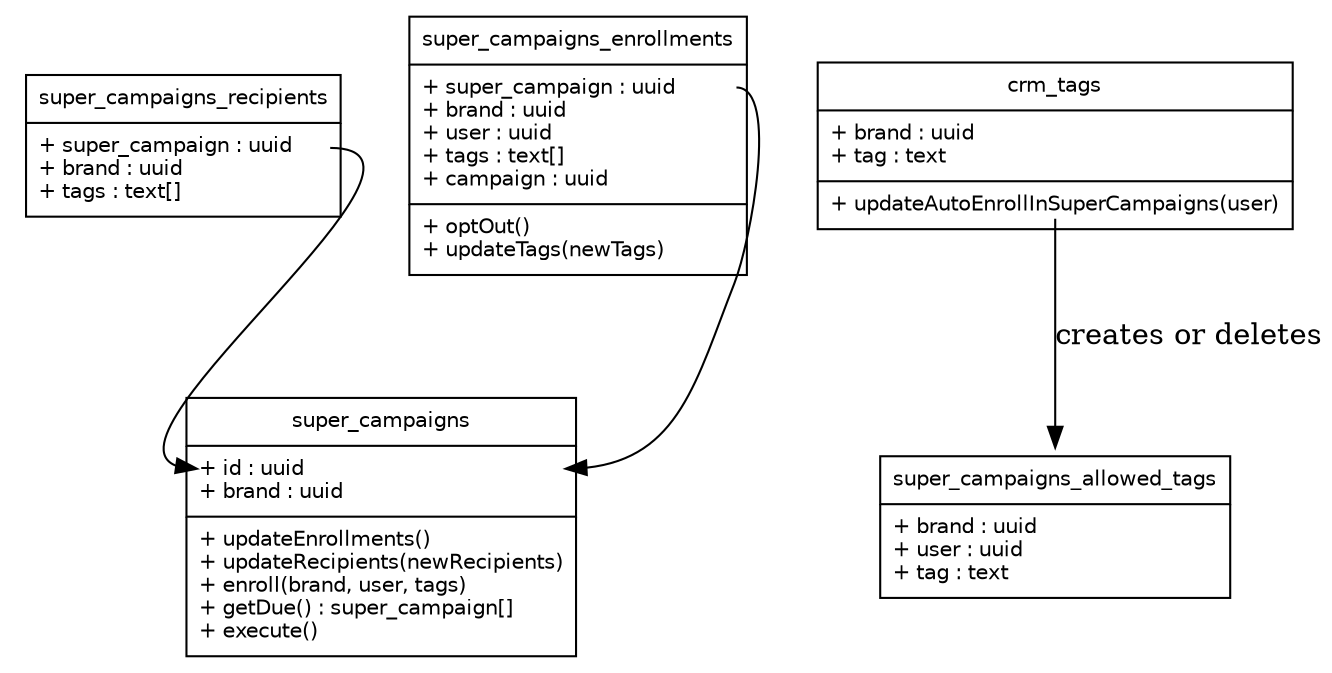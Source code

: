 digraph G {
    fontname = "Bitstream Vera Sans"

    node [
        fontname = "Bitstream Vera Sans"
        fontsize = 10
        shape = "none"
    ]
    
    super_campaigns [
        label = <
            <table border="0" cellspacing="0" cellpadding="5">
                <tr><td border="1">super_campaigns</td></tr>
                <tr>
                    <td align="left" border="1" sides="LRB" balign="LEFT">
                        <table border="0" cellspacing="0" cellpadding="0" align="left">
                            <tr><td port="id" align="left">+ id : uuid</td></tr>
                            <tr><td align="left">+ brand : uuid</td></tr>
                        </table>
                    </td>
                </tr>
                <tr>
                    <td align="left" border="1" sides="LRB" balign="LEFT">
                        <table border="0" cellspacing="0" cellpadding="0" align="left">
                            <tr><td align="left">+ updateEnrollments()</td></tr>
                            <tr><td align="left">+ updateRecipients(newRecipients)</td></tr>
                            <tr><td align="left">+ enroll(brand, user, tags)</td></tr>
                            <tr><td align="left">+ getDue() : super_campaign[]</td></tr>
                            <tr><td align="left">+ execute()</td></tr>
                        </table>
                    </td>
                </tr>
            </table>
        >
    ]
    
    super_campaigns_recipients [
        label = <
            <table border="0" cellspacing="0" cellpadding="5">
                <tr><td border="1">super_campaigns_recipients</td></tr>
                <tr>
                    <td align="left" border="1" sides="LRB" balign="LEFT">
                        <table border="0" cellspacing="0" cellpadding="0" align="left">
                            <tr><td port="super_campaign" align="left">+ super_campaign : uuid</td></tr>
                            <tr><td align="left">+ brand : uuid</td></tr>
                            <tr><td align="left">+ tags : text[]</td></tr>
                        </table>
                    </td>
                </tr>
            </table>
        >
    ]
    
    super_campaigns_enrollments [
        label =<
            <table border="0" cellspacing="0" cellpadding="5">
                <tr><td border="1">super_campaigns_enrollments</td></tr>
                <tr>
                    <td align="left" border="1" sides="LRB" balign="LEFT">
                        <table border="0" cellspacing="0" cellpadding="0" align="left">
                            <tr><td port="super_campaign" align="left">+ super_campaign : uuid</td></tr>
                            <tr><td align="left">+ brand : uuid</td></tr>
                            <tr><td align="left">+ user : uuid</td></tr>
                            <tr><td align="left">+ tags : text[]</td></tr>
                            <tr><td align="left">+ campaign : uuid</td></tr>
                        </table>
                    </td>
                </tr>
                <tr>
                    <td align="left" border="1" sides="LRB" balign="LEFT">
                        <table border="0" cellspacing="0" cellpadding="0" align="left">
                            <tr><td align="left">+ optOut()</td></tr>
                            <tr><td align="left">+ updateTags(newTags)</td></tr>
                        </table>
                    </td>
                </tr>
            </table>
        >
    ]
    
    super_campaigns_allowed_tags [
        label = <
            <table border="0" cellspacing="0" cellpadding="5">
                <tr><td border="1">super_campaigns_allowed_tags</td></tr>
                <tr>
                    <td align="left" border="1" sides="LRB" balign="LEFT">
                        <table border="0" cellspacing="0" cellpadding="0" align="left">
                            <tr><td align="left">+ brand : uuid</td></tr>
                            <tr><td align="left">+ user : uuid</td></tr>
                            <tr><td align="left">+ tag : text</td></tr>
                        </table>
                    </td>
                </tr>
            </table>
        >
    ]
    
    crm_tags [
        label = <
            <table border="0" cellspacing="0" cellpadding="5">
                <tr><td border="1">crm_tags</td></tr>
                <tr>
                    <td align="left" border="1" sides="LRB" balign="LEFT">
                        <table border="0" cellspacing="0" cellpadding="0" align="left">
                            <tr><td align="left">+ brand : uuid</td></tr>
                            <tr><td align="left">+ tag : text</td></tr>
                        </table>
                    </td>
                </tr>
                <tr>
                    <td align="left" border="1" sides="LRB" balign="LEFT">
                        <table border="0" cellspacing="0" cellpadding="0" align="left">
                            <tr><td port="autoEnroll" align="left">+ updateAutoEnrollInSuperCampaigns(user)</td></tr>
                        </table>
                    </td>
                </tr>
            </table>
        >
    ]
    
    super_campaigns_recipients:super_campaign -> super_campaigns:id
    super_campaigns_enrollments:super_campaign -> super_campaigns:id
    crm_tags:autoEnroll ->super_campaigns_allowed_tags [label="creates or deletes"]
}